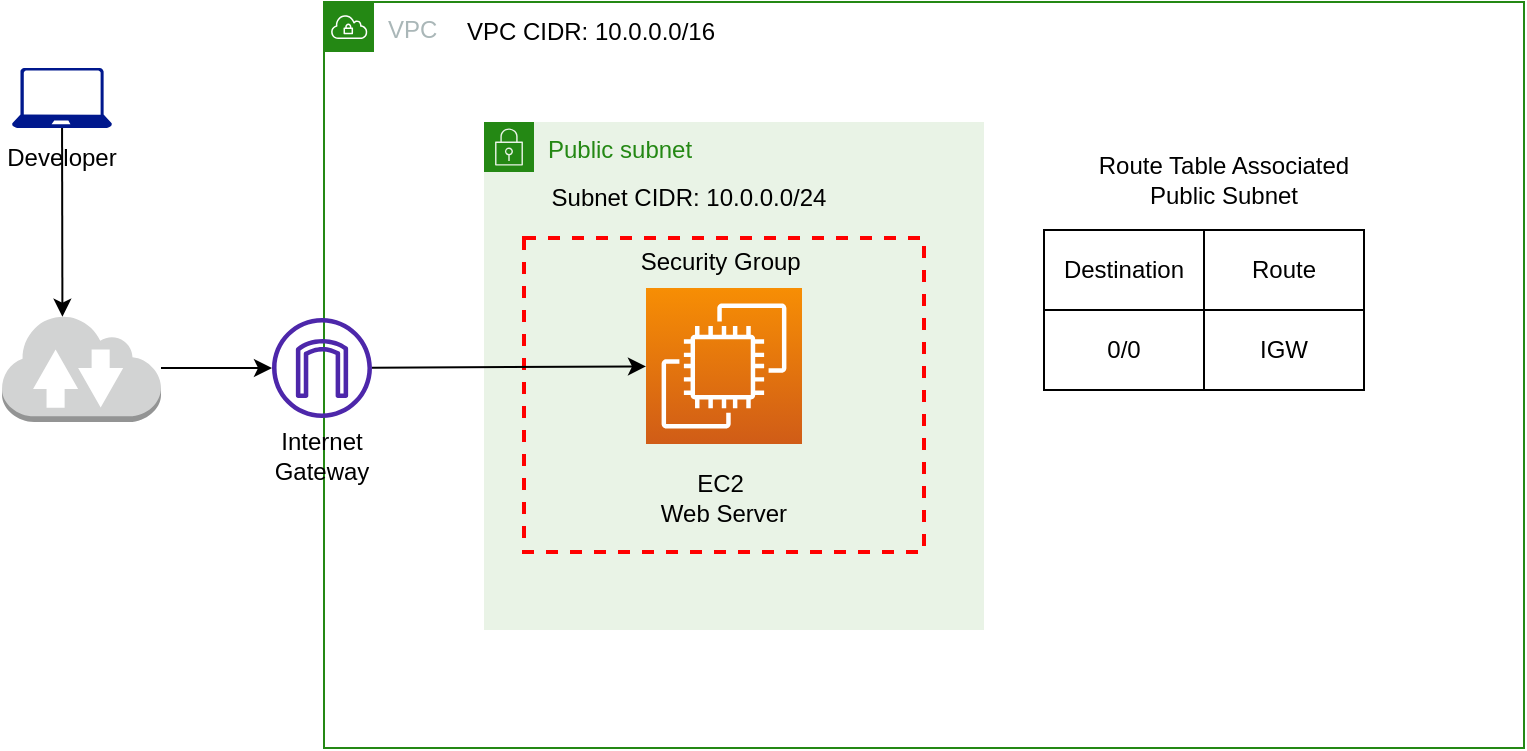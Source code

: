 <mxfile>
    <diagram id="xiWu66DTftryDJYUbsZu" name="Page-1">
        <mxGraphModel dx="1040" dy="732" grid="1" gridSize="10" guides="1" tooltips="1" connect="1" arrows="1" fold="1" page="1" pageScale="1" pageWidth="850" pageHeight="1100" math="0" shadow="0">
            <root>
                <mxCell id="0"/>
                <mxCell id="1" parent="0"/>
                <mxCell id="2" value="VPC" style="points=[[0,0],[0.25,0],[0.5,0],[0.75,0],[1,0],[1,0.25],[1,0.5],[1,0.75],[1,1],[0.75,1],[0.5,1],[0.25,1],[0,1],[0,0.75],[0,0.5],[0,0.25]];outlineConnect=0;gradientColor=none;html=1;whiteSpace=wrap;fontSize=12;fontStyle=0;container=1;pointerEvents=0;collapsible=0;recursiveResize=0;shape=mxgraph.aws4.group;grIcon=mxgraph.aws4.group_vpc;strokeColor=#248814;fillColor=none;verticalAlign=top;align=left;spacingLeft=30;fontColor=#AAB7B8;dashed=0;" vertex="1" parent="1">
                    <mxGeometry x="201" y="117" width="600" height="373" as="geometry"/>
                </mxCell>
                <mxCell id="5" value="Public subnet" style="points=[[0,0],[0.25,0],[0.5,0],[0.75,0],[1,0],[1,0.25],[1,0.5],[1,0.75],[1,1],[0.75,1],[0.5,1],[0.25,1],[0,1],[0,0.75],[0,0.5],[0,0.25]];outlineConnect=0;gradientColor=none;html=1;whiteSpace=wrap;fontSize=12;fontStyle=0;container=1;pointerEvents=0;collapsible=0;recursiveResize=0;shape=mxgraph.aws4.group;grIcon=mxgraph.aws4.group_security_group;grStroke=0;strokeColor=#248814;fillColor=#E9F3E6;verticalAlign=top;align=left;spacingLeft=30;fontColor=#248814;dashed=0;" vertex="1" parent="2">
                    <mxGeometry x="80" y="60" width="250" height="254" as="geometry"/>
                </mxCell>
                <mxCell id="7" value="" style="sketch=0;points=[[0,0,0],[0.25,0,0],[0.5,0,0],[0.75,0,0],[1,0,0],[0,1,0],[0.25,1,0],[0.5,1,0],[0.75,1,0],[1,1,0],[0,0.25,0],[0,0.5,0],[0,0.75,0],[1,0.25,0],[1,0.5,0],[1,0.75,0]];outlineConnect=0;fontColor=#232F3E;gradientColor=#F78E04;gradientDirection=north;fillColor=#D05C17;strokeColor=#ffffff;dashed=0;verticalLabelPosition=bottom;verticalAlign=top;align=center;html=1;fontSize=12;fontStyle=0;aspect=fixed;shape=mxgraph.aws4.resourceIcon;resIcon=mxgraph.aws4.ec2;" vertex="1" parent="5">
                    <mxGeometry x="81" y="83" width="78" height="78" as="geometry"/>
                </mxCell>
                <mxCell id="13" value="EC2&amp;nbsp;&lt;br&gt;Web Server" style="text;html=1;strokeColor=none;fillColor=none;align=center;verticalAlign=middle;whiteSpace=wrap;rounded=0;" vertex="1" parent="5">
                    <mxGeometry x="60" y="173" width="120" height="30" as="geometry"/>
                </mxCell>
                <mxCell id="34" value="Subnet CIDR: 10.0.0.0/24" style="text;html=1;strokeColor=none;fillColor=none;align=center;verticalAlign=middle;whiteSpace=wrap;rounded=0;" vertex="1" parent="5">
                    <mxGeometry x="28" y="23" width="149" height="30" as="geometry"/>
                </mxCell>
                <mxCell id="35" value="Security Group&amp;nbsp;&lt;br&gt;" style="fontStyle=0;verticalAlign=top;align=center;spacingTop=-2;fillColor=none;rounded=0;whiteSpace=wrap;html=1;strokeColor=#FF0000;strokeWidth=2;dashed=1;container=1;collapsible=0;expand=0;recursiveResize=0;" vertex="1" parent="5">
                    <mxGeometry x="20" y="58" width="200" height="157" as="geometry"/>
                </mxCell>
                <mxCell id="32" style="edgeStyle=none;html=1;" edge="1" parent="2" source="6" target="7">
                    <mxGeometry relative="1" as="geometry"/>
                </mxCell>
                <mxCell id="6" value="" style="sketch=0;outlineConnect=0;fontColor=#232F3E;gradientColor=none;fillColor=#4D27AA;strokeColor=none;dashed=0;verticalLabelPosition=bottom;verticalAlign=top;align=center;html=1;fontSize=12;fontStyle=0;aspect=fixed;pointerEvents=1;shape=mxgraph.aws4.internet_gateway;" vertex="1" parent="2">
                    <mxGeometry x="-26" y="158" width="50" height="50" as="geometry"/>
                </mxCell>
                <mxCell id="9" value="Internet Gateway" style="text;html=1;strokeColor=none;fillColor=none;align=center;verticalAlign=middle;whiteSpace=wrap;rounded=0;" vertex="1" parent="2">
                    <mxGeometry x="-31" y="212" width="60" height="30" as="geometry"/>
                </mxCell>
                <mxCell id="14" value="Route Table Associated Public Subnet" style="text;html=1;strokeColor=none;fillColor=none;align=center;verticalAlign=middle;whiteSpace=wrap;rounded=0;" vertex="1" parent="2">
                    <mxGeometry x="380" y="74" width="140" height="30" as="geometry"/>
                </mxCell>
                <mxCell id="21" value="" style="group" vertex="1" connectable="0" parent="2">
                    <mxGeometry x="360" y="114" width="160" height="80" as="geometry"/>
                </mxCell>
                <mxCell id="17" value="Destination" style="rounded=0;whiteSpace=wrap;html=1;" vertex="1" parent="21">
                    <mxGeometry width="80" height="40" as="geometry"/>
                </mxCell>
                <mxCell id="18" value="Route" style="rounded=0;whiteSpace=wrap;html=1;" vertex="1" parent="21">
                    <mxGeometry x="80" width="80" height="40" as="geometry"/>
                </mxCell>
                <mxCell id="19" value="0/0" style="rounded=0;whiteSpace=wrap;html=1;" vertex="1" parent="21">
                    <mxGeometry y="40" width="80" height="40" as="geometry"/>
                </mxCell>
                <mxCell id="20" value="IGW" style="rounded=0;whiteSpace=wrap;html=1;" vertex="1" parent="21">
                    <mxGeometry x="80" y="40" width="80" height="40" as="geometry"/>
                </mxCell>
                <mxCell id="33" value="VPC CIDR: 10.0.0.0/16" style="text;html=1;strokeColor=none;fillColor=none;align=center;verticalAlign=middle;whiteSpace=wrap;rounded=0;" vertex="1" parent="2">
                    <mxGeometry x="59" width="149" height="30" as="geometry"/>
                </mxCell>
                <mxCell id="26" style="edgeStyle=none;html=1;" edge="1" parent="1" source="24" target="6">
                    <mxGeometry relative="1" as="geometry"/>
                </mxCell>
                <mxCell id="24" value="" style="outlineConnect=0;dashed=0;verticalLabelPosition=bottom;verticalAlign=top;align=center;html=1;shape=mxgraph.aws3.internet_2;fillColor=#D2D3D3;gradientColor=none;" vertex="1" parent="1">
                    <mxGeometry x="40" y="273" width="79.5" height="54" as="geometry"/>
                </mxCell>
                <mxCell id="28" style="edgeStyle=none;html=1;entryX=0.38;entryY=0.025;entryDx=0;entryDy=0;entryPerimeter=0;" edge="1" parent="1" source="25" target="24">
                    <mxGeometry relative="1" as="geometry"/>
                </mxCell>
                <mxCell id="25" value="" style="sketch=0;aspect=fixed;pointerEvents=1;shadow=0;dashed=0;html=1;strokeColor=none;labelPosition=center;verticalLabelPosition=bottom;verticalAlign=top;align=center;fillColor=#00188D;shape=mxgraph.azure.laptop" vertex="1" parent="1">
                    <mxGeometry x="45" y="150" width="50" height="30" as="geometry"/>
                </mxCell>
                <mxCell id="31" value="Developer" style="text;html=1;strokeColor=none;fillColor=none;align=center;verticalAlign=middle;whiteSpace=wrap;rounded=0;" vertex="1" parent="1">
                    <mxGeometry x="40" y="180" width="60" height="30" as="geometry"/>
                </mxCell>
            </root>
        </mxGraphModel>
    </diagram>
</mxfile>